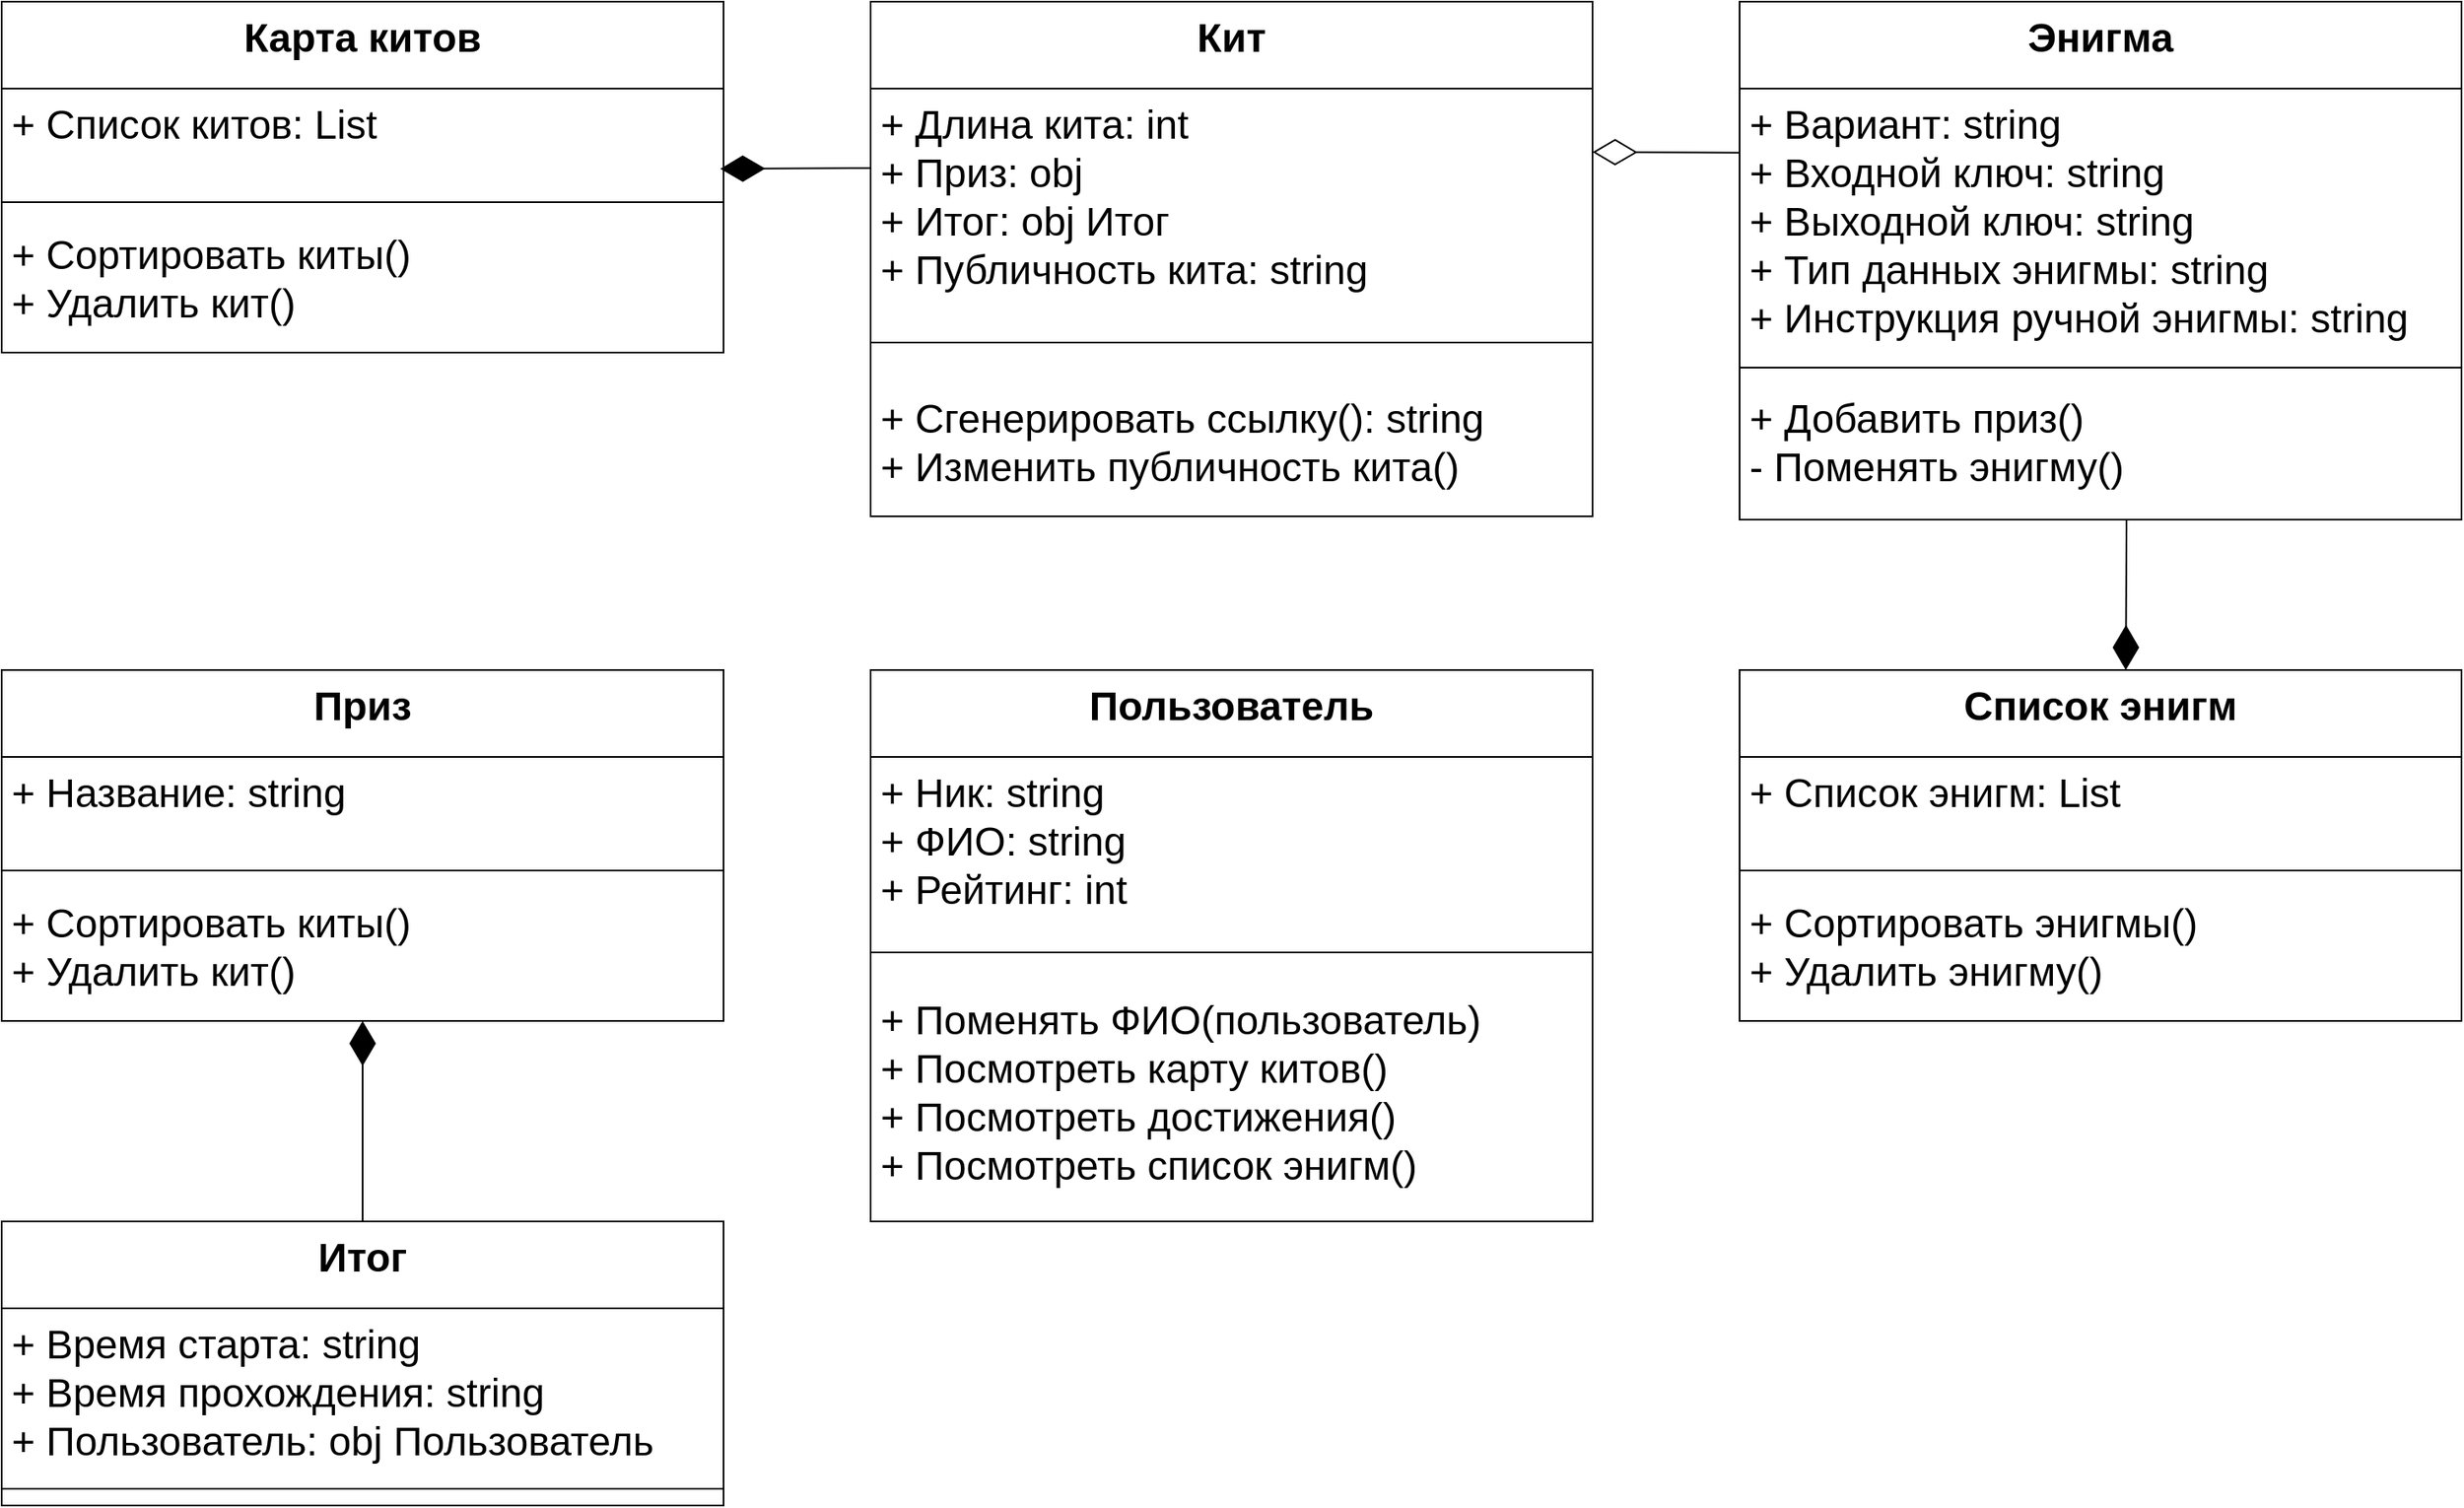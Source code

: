<mxfile version="12.1.5" type="google" pages="1"><diagram name="Page-1" id="929967ad-93f9-6ef4-fab6-5d389245f69c"><mxGraphModel dx="1408" dy="890" grid="1" gridSize="10" guides="1" tooltips="1" connect="1" arrows="1" fold="1" page="1" pageScale="1.5" pageWidth="1169" pageHeight="826" background="none" math="0" shadow="0"><root><mxCell id="0" style=";html=1;"/><mxCell id="1" style=";html=1;" parent="0"/><mxCell id="rkl2lifEtnc13a-PIbdR-9" value="Кит" style="swimlane;fontStyle=1;align=center;verticalAlign=top;childLayout=stackLayout;horizontal=1;startSize=52;horizontalStack=0;resizeParent=1;resizeParentMax=0;resizeLast=0;collapsible=1;marginBottom=0;strokeWidth=1;fontSize=24;" parent="1" vertex="1"><mxGeometry x="650" y="70" width="432" height="308" as="geometry"/></mxCell><mxCell id="rkl2lifEtnc13a-PIbdR-10" value="+ Длина кита: int&#xA;+ Приз: obj&#xA;+ Итог: obj Итог&#xA;+ Публичность кита: string&#xA;" style="text;strokeColor=none;fillColor=none;align=left;verticalAlign=top;spacingLeft=4;spacingRight=4;overflow=hidden;rotatable=0;points=[[0,0.5],[1,0.5]];portConstraint=eastwest;fontSize=24;" parent="rkl2lifEtnc13a-PIbdR-9" vertex="1"><mxGeometry y="52" width="432" height="128" as="geometry"/></mxCell><mxCell id="rkl2lifEtnc13a-PIbdR-11" value="" style="line;strokeWidth=1;fillColor=none;align=left;verticalAlign=middle;spacingTop=-1;spacingLeft=3;spacingRight=3;rotatable=0;labelPosition=right;points=[];portConstraint=eastwest;" parent="rkl2lifEtnc13a-PIbdR-9" vertex="1"><mxGeometry y="180" width="432" height="48" as="geometry"/></mxCell><mxCell id="rkl2lifEtnc13a-PIbdR-12" value="+ Сгенерировать ссылку(): string&#xA;+ Изменить публичность кита()" style="text;strokeColor=none;fillColor=none;align=left;verticalAlign=top;spacingLeft=4;spacingRight=4;overflow=hidden;rotatable=0;points=[[0,0.5],[1,0.5]];portConstraint=eastwest;fontSize=24;" parent="rkl2lifEtnc13a-PIbdR-9" vertex="1"><mxGeometry y="228" width="432" height="80" as="geometry"/></mxCell><mxCell id="rkl2lifEtnc13a-PIbdR-15" value="Энигма" style="swimlane;fontStyle=1;align=center;verticalAlign=top;childLayout=stackLayout;horizontal=1;startSize=52;horizontalStack=0;resizeParent=1;resizeParentMax=0;resizeLast=0;collapsible=1;marginBottom=0;strokeWidth=1;fontSize=24;" parent="1" vertex="1"><mxGeometry x="1170" y="70" width="432" height="310" as="geometry"/></mxCell><mxCell id="rkl2lifEtnc13a-PIbdR-16" value="+ Вариант: string&#xA;+ Входной ключ: string&#xA;+ Выходной ключ: string&#xA;+ Тип данных энигмы: string&#xA;+ Инструкция ручной энигмы: string&#xA;&#xA;" style="text;strokeColor=none;fillColor=none;align=left;verticalAlign=top;spacingLeft=4;spacingRight=4;overflow=hidden;rotatable=0;points=[[0,0.5],[1,0.5]];portConstraint=eastwest;fontSize=24;" parent="rkl2lifEtnc13a-PIbdR-15" vertex="1"><mxGeometry y="52" width="432" height="158" as="geometry"/></mxCell><mxCell id="rkl2lifEtnc13a-PIbdR-17" value="" style="line;strokeWidth=1;fillColor=none;align=left;verticalAlign=middle;spacingTop=-1;spacingLeft=3;spacingRight=3;rotatable=0;labelPosition=right;points=[];portConstraint=eastwest;" parent="rkl2lifEtnc13a-PIbdR-15" vertex="1"><mxGeometry y="210" width="432" height="18" as="geometry"/></mxCell><mxCell id="rkl2lifEtnc13a-PIbdR-18" value="+ Добавить приз()&#xA;- Поменять энигму()&#xA;" style="text;strokeColor=none;fillColor=none;align=left;verticalAlign=top;spacingLeft=4;spacingRight=4;overflow=hidden;rotatable=0;points=[[0,0.5],[1,0.5]];portConstraint=eastwest;fontSize=24;" parent="rkl2lifEtnc13a-PIbdR-15" vertex="1"><mxGeometry y="228" width="432" height="82" as="geometry"/></mxCell><mxCell id="rkl2lifEtnc13a-PIbdR-19" value="Карта китов" style="swimlane;fontStyle=1;align=center;verticalAlign=top;childLayout=stackLayout;horizontal=1;startSize=52;horizontalStack=0;resizeParent=1;resizeParentMax=0;resizeLast=0;collapsible=1;marginBottom=0;strokeWidth=1;fontSize=24;" parent="1" vertex="1"><mxGeometry x="130" y="70" width="432" height="210" as="geometry"/></mxCell><mxCell id="rkl2lifEtnc13a-PIbdR-20" value="+ Список китов: List" style="text;strokeColor=none;fillColor=none;align=left;verticalAlign=top;spacingLeft=4;spacingRight=4;overflow=hidden;rotatable=0;points=[[0,0.5],[1,0.5]];portConstraint=eastwest;fontSize=24;" parent="rkl2lifEtnc13a-PIbdR-19" vertex="1"><mxGeometry y="52" width="432" height="58" as="geometry"/></mxCell><mxCell id="rkl2lifEtnc13a-PIbdR-21" value="" style="line;strokeWidth=1;fillColor=none;align=left;verticalAlign=middle;spacingTop=-1;spacingLeft=3;spacingRight=3;rotatable=0;labelPosition=right;points=[];portConstraint=eastwest;" parent="rkl2lifEtnc13a-PIbdR-19" vertex="1"><mxGeometry y="110" width="432" height="20" as="geometry"/></mxCell><mxCell id="rkl2lifEtnc13a-PIbdR-22" value="+ Сортировать киты()&#xA;+ Удалить кит()" style="text;strokeColor=none;fillColor=none;align=left;verticalAlign=top;spacingLeft=4;spacingRight=4;overflow=hidden;rotatable=0;points=[[0,0.5],[1,0.5]];portConstraint=eastwest;fontSize=24;" parent="rkl2lifEtnc13a-PIbdR-19" vertex="1"><mxGeometry y="130" width="432" height="80" as="geometry"/></mxCell><mxCell id="rkl2lifEtnc13a-PIbdR-23" value="Пользователь" style="swimlane;fontStyle=1;align=center;verticalAlign=top;childLayout=stackLayout;horizontal=1;startSize=52;horizontalStack=0;resizeParent=1;resizeParentMax=0;resizeLast=0;collapsible=1;marginBottom=0;strokeWidth=1;fontSize=24;" parent="1" vertex="1"><mxGeometry x="650" y="470" width="432" height="330" as="geometry"/></mxCell><mxCell id="rkl2lifEtnc13a-PIbdR-24" value="+ Ник: string&#xA;+ ФИО: string&#xA;+ Рейтинг: int&#xA;" style="text;strokeColor=none;fillColor=none;align=left;verticalAlign=top;spacingLeft=4;spacingRight=4;overflow=hidden;rotatable=0;points=[[0,0.5],[1,0.5]];portConstraint=eastwest;fontSize=24;" parent="rkl2lifEtnc13a-PIbdR-23" vertex="1"><mxGeometry y="52" width="432" height="98" as="geometry"/></mxCell><mxCell id="rkl2lifEtnc13a-PIbdR-25" value="" style="line;strokeWidth=1;fillColor=none;align=left;verticalAlign=middle;spacingTop=-1;spacingLeft=3;spacingRight=3;rotatable=0;labelPosition=right;points=[];portConstraint=eastwest;" parent="rkl2lifEtnc13a-PIbdR-23" vertex="1"><mxGeometry y="150" width="432" height="38" as="geometry"/></mxCell><mxCell id="rkl2lifEtnc13a-PIbdR-26" value="+ Поменять ФИО(пользователь)&#xA;+ Посмотреть карту китов()&#xA;+ Посмотреть достижения()&#xA;+ Посмотреть список энигм()&#xA;" style="text;strokeColor=none;fillColor=none;align=left;verticalAlign=top;spacingLeft=4;spacingRight=4;overflow=hidden;rotatable=0;points=[[0,0.5],[1,0.5]];portConstraint=eastwest;fontSize=24;" parent="rkl2lifEtnc13a-PIbdR-23" vertex="1"><mxGeometry y="188" width="432" height="142" as="geometry"/></mxCell><mxCell id="rkl2lifEtnc13a-PIbdR-27" value="Приз" style="swimlane;fontStyle=1;align=center;verticalAlign=top;childLayout=stackLayout;horizontal=1;startSize=52;horizontalStack=0;resizeParent=1;resizeParentMax=0;resizeLast=0;collapsible=1;marginBottom=0;strokeWidth=1;fontSize=24;" parent="1" vertex="1"><mxGeometry x="130" y="470" width="432" height="210" as="geometry"/></mxCell><mxCell id="rkl2lifEtnc13a-PIbdR-28" value="+ Название: string" style="text;strokeColor=none;fillColor=none;align=left;verticalAlign=top;spacingLeft=4;spacingRight=4;overflow=hidden;rotatable=0;points=[[0,0.5],[1,0.5]];portConstraint=eastwest;fontSize=24;" parent="rkl2lifEtnc13a-PIbdR-27" vertex="1"><mxGeometry y="52" width="432" height="58" as="geometry"/></mxCell><mxCell id="rkl2lifEtnc13a-PIbdR-29" value="" style="line;strokeWidth=1;fillColor=none;align=left;verticalAlign=middle;spacingTop=-1;spacingLeft=3;spacingRight=3;rotatable=0;labelPosition=right;points=[];portConstraint=eastwest;" parent="rkl2lifEtnc13a-PIbdR-27" vertex="1"><mxGeometry y="110" width="432" height="20" as="geometry"/></mxCell><mxCell id="rkl2lifEtnc13a-PIbdR-30" value="+ Сортировать киты()&#xA;+ Удалить кит()" style="text;strokeColor=none;fillColor=none;align=left;verticalAlign=top;spacingLeft=4;spacingRight=4;overflow=hidden;rotatable=0;points=[[0,0.5],[1,0.5]];portConstraint=eastwest;fontSize=24;" parent="rkl2lifEtnc13a-PIbdR-27" vertex="1"><mxGeometry y="130" width="432" height="80" as="geometry"/></mxCell><mxCell id="rkl2lifEtnc13a-PIbdR-31" value="Итог" style="swimlane;fontStyle=1;align=center;verticalAlign=top;childLayout=stackLayout;horizontal=1;startSize=52;horizontalStack=0;resizeParent=1;resizeParentMax=0;resizeLast=0;collapsible=1;marginBottom=0;strokeWidth=1;fontSize=24;" parent="1" vertex="1"><mxGeometry x="130" y="800" width="432" height="170" as="geometry"/></mxCell><mxCell id="rkl2lifEtnc13a-PIbdR-32" value="+ Время старта: string&#xA;+ Время прохождения: string&#xA;+ Пользователь: obj Пользователь&#xA;" style="text;strokeColor=none;fillColor=none;align=left;verticalAlign=top;spacingLeft=4;spacingRight=4;overflow=hidden;rotatable=0;points=[[0,0.5],[1,0.5]];portConstraint=eastwest;fontSize=24;" parent="rkl2lifEtnc13a-PIbdR-31" vertex="1"><mxGeometry y="52" width="432" height="98" as="geometry"/></mxCell><mxCell id="rkl2lifEtnc13a-PIbdR-33" value="" style="line;strokeWidth=1;fillColor=none;align=left;verticalAlign=middle;spacingTop=-1;spacingLeft=3;spacingRight=3;rotatable=0;labelPosition=right;points=[];portConstraint=eastwest;" parent="rkl2lifEtnc13a-PIbdR-31" vertex="1"><mxGeometry y="150" width="432" height="20" as="geometry"/></mxCell><mxCell id="rkl2lifEtnc13a-PIbdR-35" value="Список энигм" style="swimlane;fontStyle=1;align=center;verticalAlign=top;childLayout=stackLayout;horizontal=1;startSize=52;horizontalStack=0;resizeParent=1;resizeParentMax=0;resizeLast=0;collapsible=1;marginBottom=0;strokeWidth=1;fontSize=24;" parent="1" vertex="1"><mxGeometry x="1170" y="470" width="432" height="210" as="geometry"/></mxCell><mxCell id="rkl2lifEtnc13a-PIbdR-36" value="+ Список энигм: List" style="text;strokeColor=none;fillColor=none;align=left;verticalAlign=top;spacingLeft=4;spacingRight=4;overflow=hidden;rotatable=0;points=[[0,0.5],[1,0.5]];portConstraint=eastwest;fontSize=24;" parent="rkl2lifEtnc13a-PIbdR-35" vertex="1"><mxGeometry y="52" width="432" height="58" as="geometry"/></mxCell><mxCell id="rkl2lifEtnc13a-PIbdR-37" value="" style="line;strokeWidth=1;fillColor=none;align=left;verticalAlign=middle;spacingTop=-1;spacingLeft=3;spacingRight=3;rotatable=0;labelPosition=right;points=[];portConstraint=eastwest;" parent="rkl2lifEtnc13a-PIbdR-35" vertex="1"><mxGeometry y="110" width="432" height="20" as="geometry"/></mxCell><mxCell id="rkl2lifEtnc13a-PIbdR-38" value="+ Сортировать энигмы()&#xA;+ Удалить энигму()" style="text;strokeColor=none;fillColor=none;align=left;verticalAlign=top;spacingLeft=4;spacingRight=4;overflow=hidden;rotatable=0;points=[[0,0.5],[1,0.5]];portConstraint=eastwest;fontSize=24;" parent="rkl2lifEtnc13a-PIbdR-35" vertex="1"><mxGeometry y="130" width="432" height="80" as="geometry"/></mxCell><mxCell id="rkl2lifEtnc13a-PIbdR-39" value="" style="endArrow=diamondThin;endFill=1;endSize=24;html=1;fontSize=24;exitX=0.5;exitY=0;exitDx=0;exitDy=0;entryX=0.5;entryY=1;entryDx=0;entryDy=0;" parent="1" source="rkl2lifEtnc13a-PIbdR-31" target="rkl2lifEtnc13a-PIbdR-27" edge="1"><mxGeometry width="160" relative="1" as="geometry"><mxPoint x="346" y="770" as="sourcePoint"/><mxPoint x="506" y="770" as="targetPoint"/></mxGeometry></mxCell><mxCell id="rkl2lifEtnc13a-PIbdR-40" value="" style="endArrow=diamondThin;endFill=1;endSize=24;html=1;fontSize=24;exitX=0;exitY=0.372;exitDx=0;exitDy=0;exitPerimeter=0;" parent="1" source="rkl2lifEtnc13a-PIbdR-10" edge="1"><mxGeometry width="160" relative="1" as="geometry"><mxPoint x="646" y="170" as="sourcePoint"/><mxPoint x="560" y="170" as="targetPoint"/></mxGeometry></mxCell><mxCell id="rkl2lifEtnc13a-PIbdR-41" value="" style="endArrow=diamondThin;endFill=1;endSize=24;html=1;fontSize=24;exitX=0.536;exitY=0.996;exitDx=0;exitDy=0;exitPerimeter=0;entryX=0.535;entryY=0;entryDx=0;entryDy=0;entryPerimeter=0;" parent="1" source="rkl2lifEtnc13a-PIbdR-18" target="rkl2lifEtnc13a-PIbdR-35" edge="1"><mxGeometry width="160" relative="1" as="geometry"><mxPoint x="1300" y="430" as="sourcePoint"/><mxPoint x="1460" y="430" as="targetPoint"/></mxGeometry></mxCell><mxCell id="rkl2lifEtnc13a-PIbdR-42" value="" style="endArrow=diamondThin;endFill=0;endSize=24;html=1;fontSize=24;exitX=0;exitY=0.243;exitDx=0;exitDy=0;exitPerimeter=0;entryX=1;entryY=0.297;entryDx=0;entryDy=0;entryPerimeter=0;" parent="1" source="rkl2lifEtnc13a-PIbdR-16" target="rkl2lifEtnc13a-PIbdR-10" edge="1"><mxGeometry width="160" relative="1" as="geometry"><mxPoint x="1150" y="250" as="sourcePoint"/><mxPoint x="1080" y="160" as="targetPoint"/></mxGeometry></mxCell></root></mxGraphModel></diagram></mxfile>